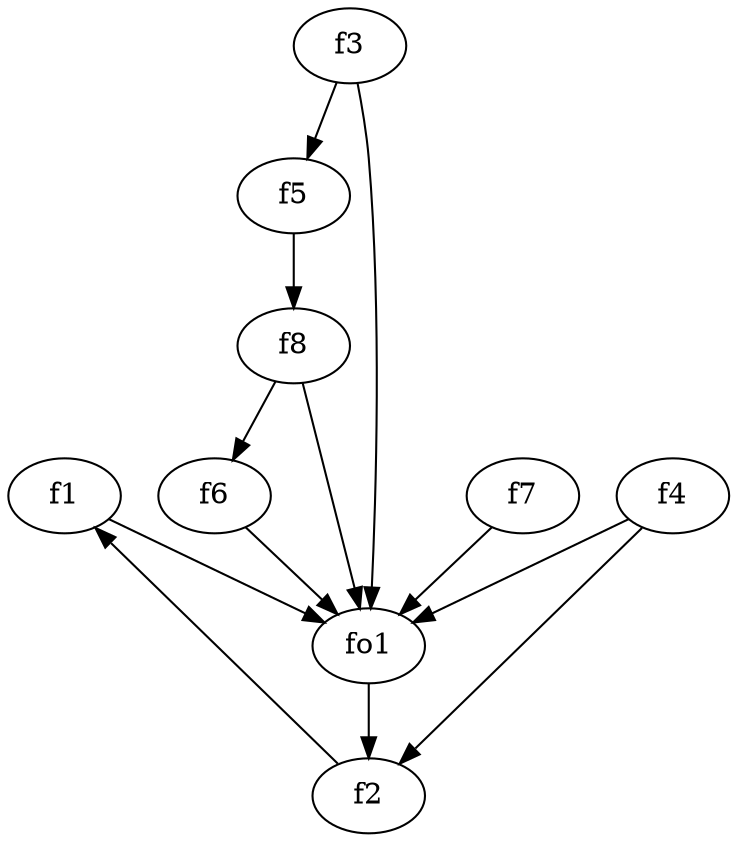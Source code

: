 strict digraph  {
f1;
f2;
f3;
f4;
f5;
f6;
f7;
f8;
fo1;
f1 -> fo1  [weight=2];
f2 -> f1  [weight=2];
f3 -> fo1  [weight=2];
f3 -> f5  [weight=2];
f4 -> fo1  [weight=2];
f4 -> f2  [weight=2];
f5 -> f8  [weight=2];
f6 -> fo1  [weight=2];
f7 -> fo1  [weight=2];
f8 -> f6  [weight=2];
f8 -> fo1  [weight=2];
fo1 -> f2  [weight=2];
}
